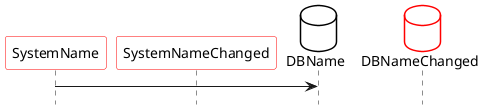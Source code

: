 {
  "sha1": "886d34hg13ii8zmiydaux636cmew48b",
  "insertion": {
    "when": "2024-05-30T20:48:21.366Z",
    "url": "https://forum.plantuml.net/11761/stereotype-overrides-database-stereotype-customisation",
    "user": "plantuml@gmail.com"
  }
}
@startuml
hide footbox
hide << new >> stereotype

skinparam database {
    BorderColor<< new >> red
    BorderColor black
    BackgroundColor white
}

skinparam participant {
    BorderColor black
    BackgroundColor white
    BorderColor<< new >> red
}

participant SystemName<<new>>
participant SystemNameChanged<<new>>
database DBName
database DBNameChanged<<new>>

SystemName -> DBName
@enduml
